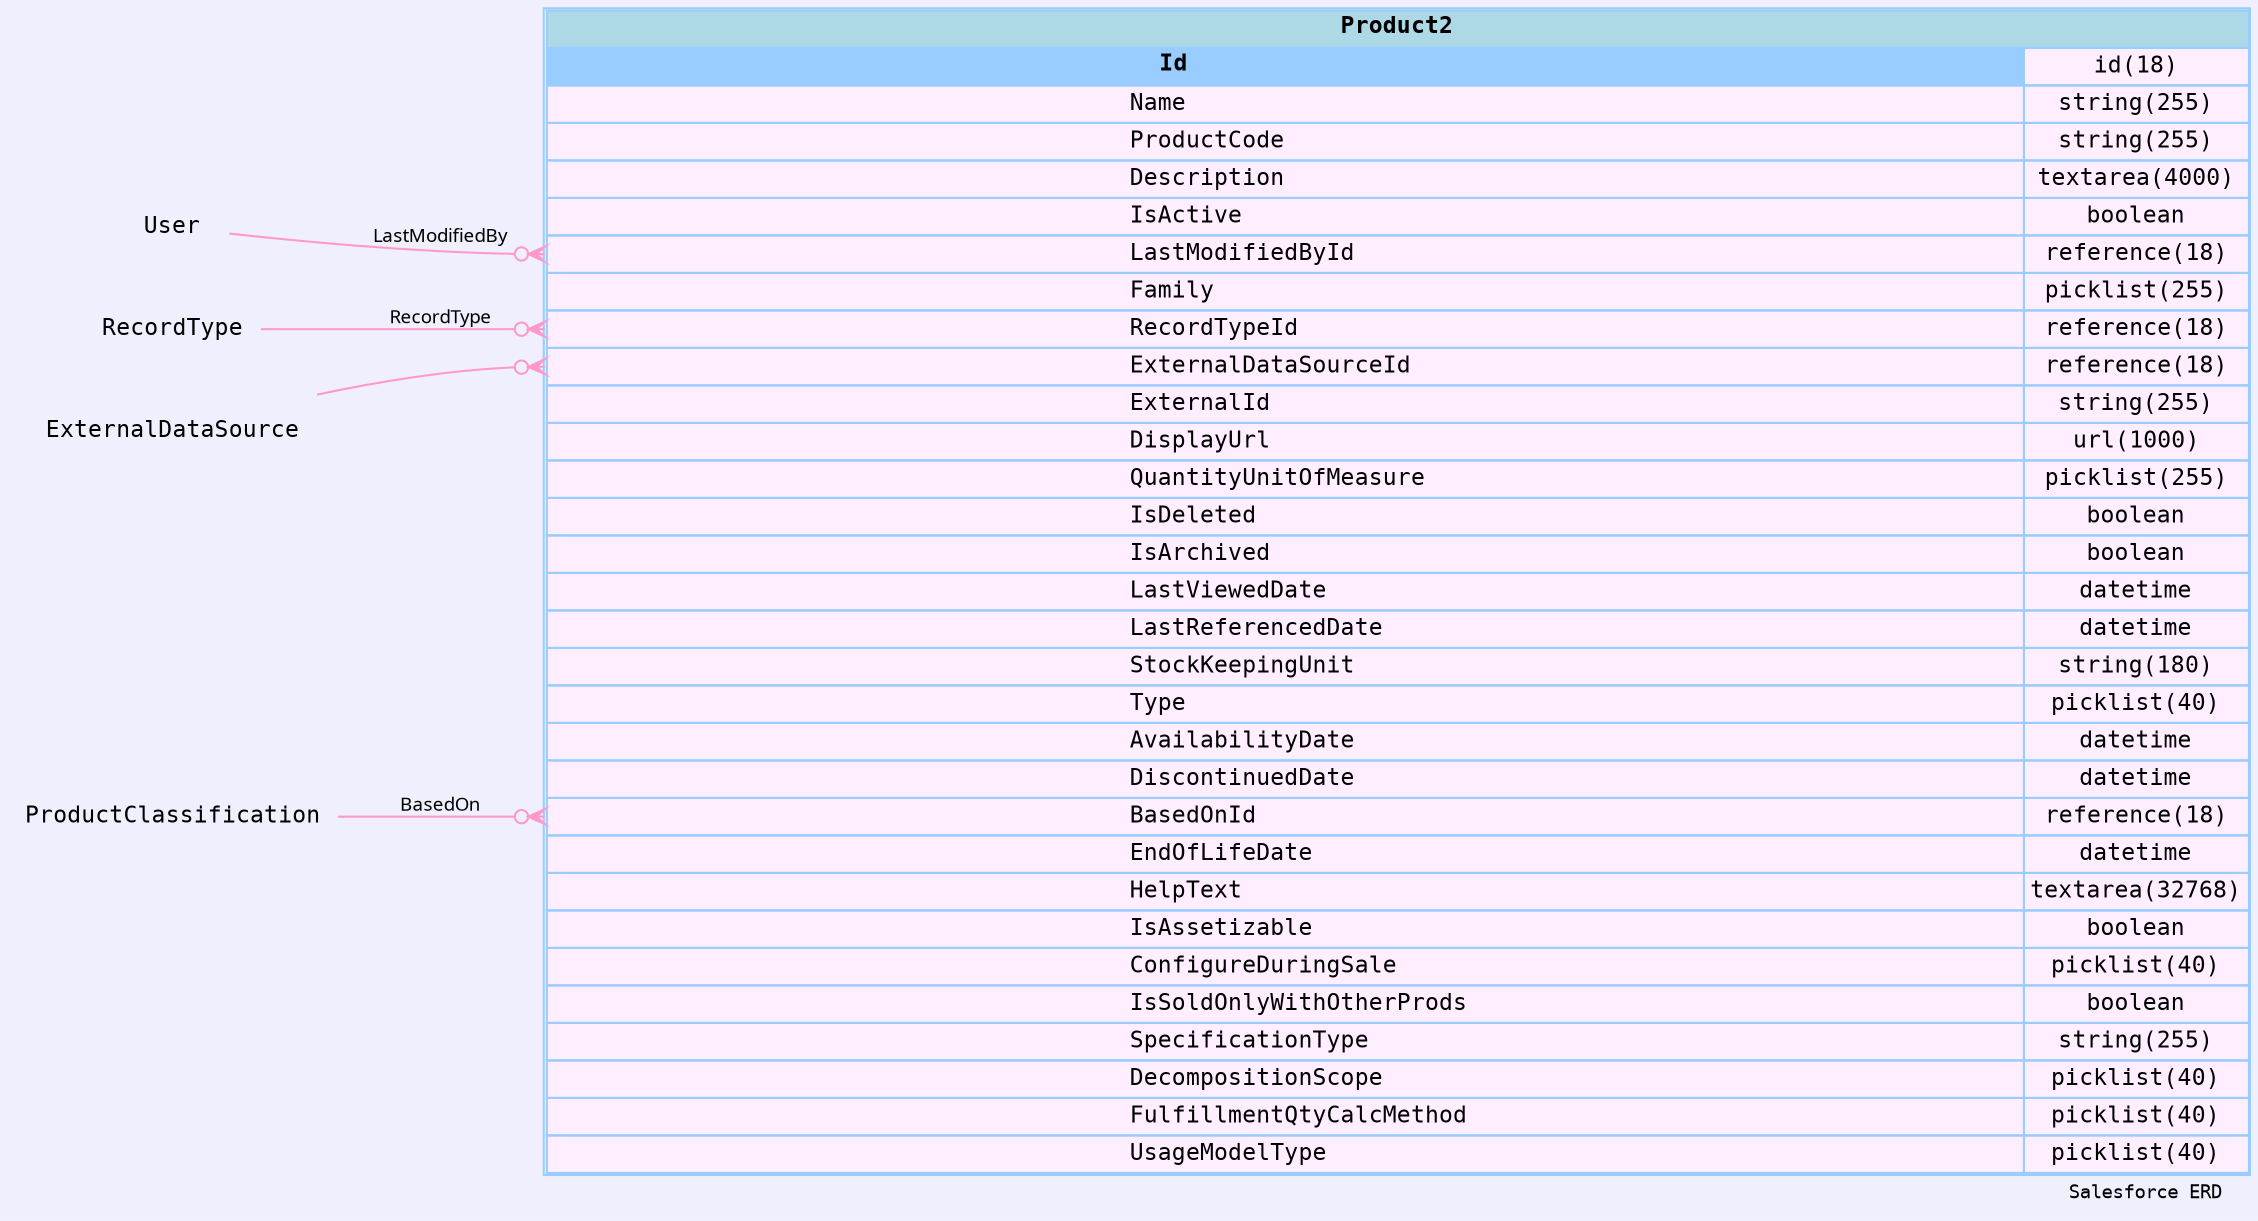 
        digraph "Salesforce+ ERD" {  
            graph [  
              rankdir="RL"  
              bgcolor="#efeffd"  
              label="Salesforce ERD "  
              labeljust="r"  
              nodesep="0.18"  
              ranksep="0.46"        
              fontname="Courier"  
              fontsize="9"  
            ];  
            node [  
              fontname="Courier"  
              fontsize="11"  
              shape="plaintext"  
              color="#99ccff"  
            ];  
            edge [ arrowsize="0.8"   ];
        
            Product2 [shape=none, margin=0, label=<
                <table border="1" cellborder="1" cellspacing="0" bgcolor="#ffeeff" >   
                  <tr><td colspan="3" bgcolor="lightblue"><b>Product2</b></td></tr>
             <tr>
                                        <td  bgcolor="#99ccff" port="Id" align="left">
                                           <b>Id</b>
                                        </td><td>id(18)</td></tr> <tr>
                                         <td port="Name" align="left">
                                         Name
                                       </td><td>string(255)</td></tr> <tr>
                                         <td port="ProductCode" align="left">
                                         ProductCode
                                       </td><td>string(255)</td></tr> <tr>
                                         <td port="Description" align="left">
                                         Description
                                       </td><td>textarea(4000)</td></tr> <tr>
                                         <td port="IsActive" align="left">
                                         IsActive
                                       </td><td>boolean</td></tr> <tr>
                                         <td port="LastModifiedById" align="left">
                                         LastModifiedById
                                       </td><td>reference(18)</td></tr> <tr>
                                         <td port="Family" align="left">
                                         Family
                                       </td><td>picklist(255)</td></tr> <tr>
                                         <td port="RecordTypeId" align="left">
                                         RecordTypeId
                                       </td><td>reference(18)</td></tr> <tr>
                                         <td port="ExternalDataSourceId" align="left">
                                         ExternalDataSourceId
                                       </td><td>reference(18)</td></tr> <tr>
                                         <td port="ExternalId" align="left">
                                         ExternalId
                                       </td><td>string(255)</td></tr> <tr>
                                         <td port="DisplayUrl" align="left">
                                         DisplayUrl
                                       </td><td>url(1000)</td></tr> <tr>
                                         <td port="QuantityUnitOfMeasure" align="left">
                                         QuantityUnitOfMeasure
                                       </td><td>picklist(255)</td></tr> <tr>
                                         <td port="IsDeleted" align="left">
                                         IsDeleted
                                       </td><td>boolean</td></tr> <tr>
                                         <td port="IsArchived" align="left">
                                         IsArchived
                                       </td><td>boolean</td></tr> <tr>
                                         <td port="LastViewedDate" align="left">
                                         LastViewedDate
                                       </td><td>datetime</td></tr> <tr>
                                         <td port="LastReferencedDate" align="left">
                                         LastReferencedDate
                                       </td><td>datetime</td></tr> <tr>
                                         <td port="StockKeepingUnit" align="left">
                                         StockKeepingUnit
                                       </td><td>string(180)</td></tr> <tr>
                                         <td port="Type" align="left">
                                         Type
                                       </td><td>picklist(40)</td></tr> <tr>
                                         <td port="AvailabilityDate" align="left">
                                         AvailabilityDate
                                       </td><td>datetime</td></tr> <tr>
                                         <td port="DiscontinuedDate" align="left">
                                         DiscontinuedDate
                                       </td><td>datetime</td></tr> <tr>
                                         <td port="BasedOnId" align="left">
                                         BasedOnId
                                       </td><td>reference(18)</td></tr> <tr>
                                         <td port="EndOfLifeDate" align="left">
                                         EndOfLifeDate
                                       </td><td>datetime</td></tr> <tr>
                                         <td port="HelpText" align="left">
                                         HelpText
                                       </td><td>textarea(32768)</td></tr> <tr>
                                         <td port="IsAssetizable" align="left">
                                         IsAssetizable
                                       </td><td>boolean</td></tr> <tr>
                                         <td port="ConfigureDuringSale" align="left">
                                         ConfigureDuringSale
                                       </td><td>picklist(40)</td></tr> <tr>
                                         <td port="IsSoldOnlyWithOtherProds" align="left">
                                         IsSoldOnlyWithOtherProds
                                       </td><td>boolean</td></tr> <tr>
                                         <td port="SpecificationType" align="left">
                                         SpecificationType
                                       </td><td>string(255)</td></tr> <tr>
                                         <td port="DecompositionScope" align="left">
                                         DecompositionScope
                                       </td><td>picklist(40)</td></tr> <tr>
                                         <td port="FulfillmentQtyCalcMethod" align="left">
                                         FulfillmentQtyCalcMethod
                                       </td><td>picklist(40)</td></tr> <tr>
                                         <td port="UsageModelType" align="left">
                                         UsageModelType
                                       </td><td>picklist(40)</td></tr>            
                </table>
                >
                  URL="#"
                  tooltip=" Product2 "
                ];
            
                            "Product2" : "LastModifiedById": w -> 
                                  "User" : "Id" 
                                           : e 
                                          [arrowhead=none 
                                           dir=back 
                                           arrowtail=crowodot 
                                           color="#ff99cc"
                                           label="LastModifiedBy"
                                           fontname="Monaco"
                                           fontsize="9"
                                          ];
                      
                            "Product2" : "RecordTypeId": w -> 
                                  "RecordType" : "Id" 
                                           : e 
                                          [arrowhead=none 
                                           dir=back 
                                           arrowtail=crowodot 
                                           color="#ff99cc"
                                           label="RecordType"
                                           fontname="Monaco"
                                           fontsize="9"
                                          ];
                      
                            "Product2" : "ExternalDataSourceId": w -> 
                                  "ExternalDataSource" : "Id" 
                                           : e 
                                          [arrowhead=none 
                                           dir=back 
                                           arrowtail=crowodot 
                                           color="#ff99cc"
                                           label=""
                                           fontname="Monaco"
                                           fontsize="9"
                                          ];
                      
                            "Product2" : "BasedOnId": w -> 
                                  "ProductClassification" : "Id" 
                                           : e 
                                          [arrowhead=none 
                                           dir=back 
                                           arrowtail=crowodot 
                                           color="#ff99cc"
                                           label="BasedOn"
                                           fontname="Monaco"
                                           fontsize="9"
                                          ];
                      }